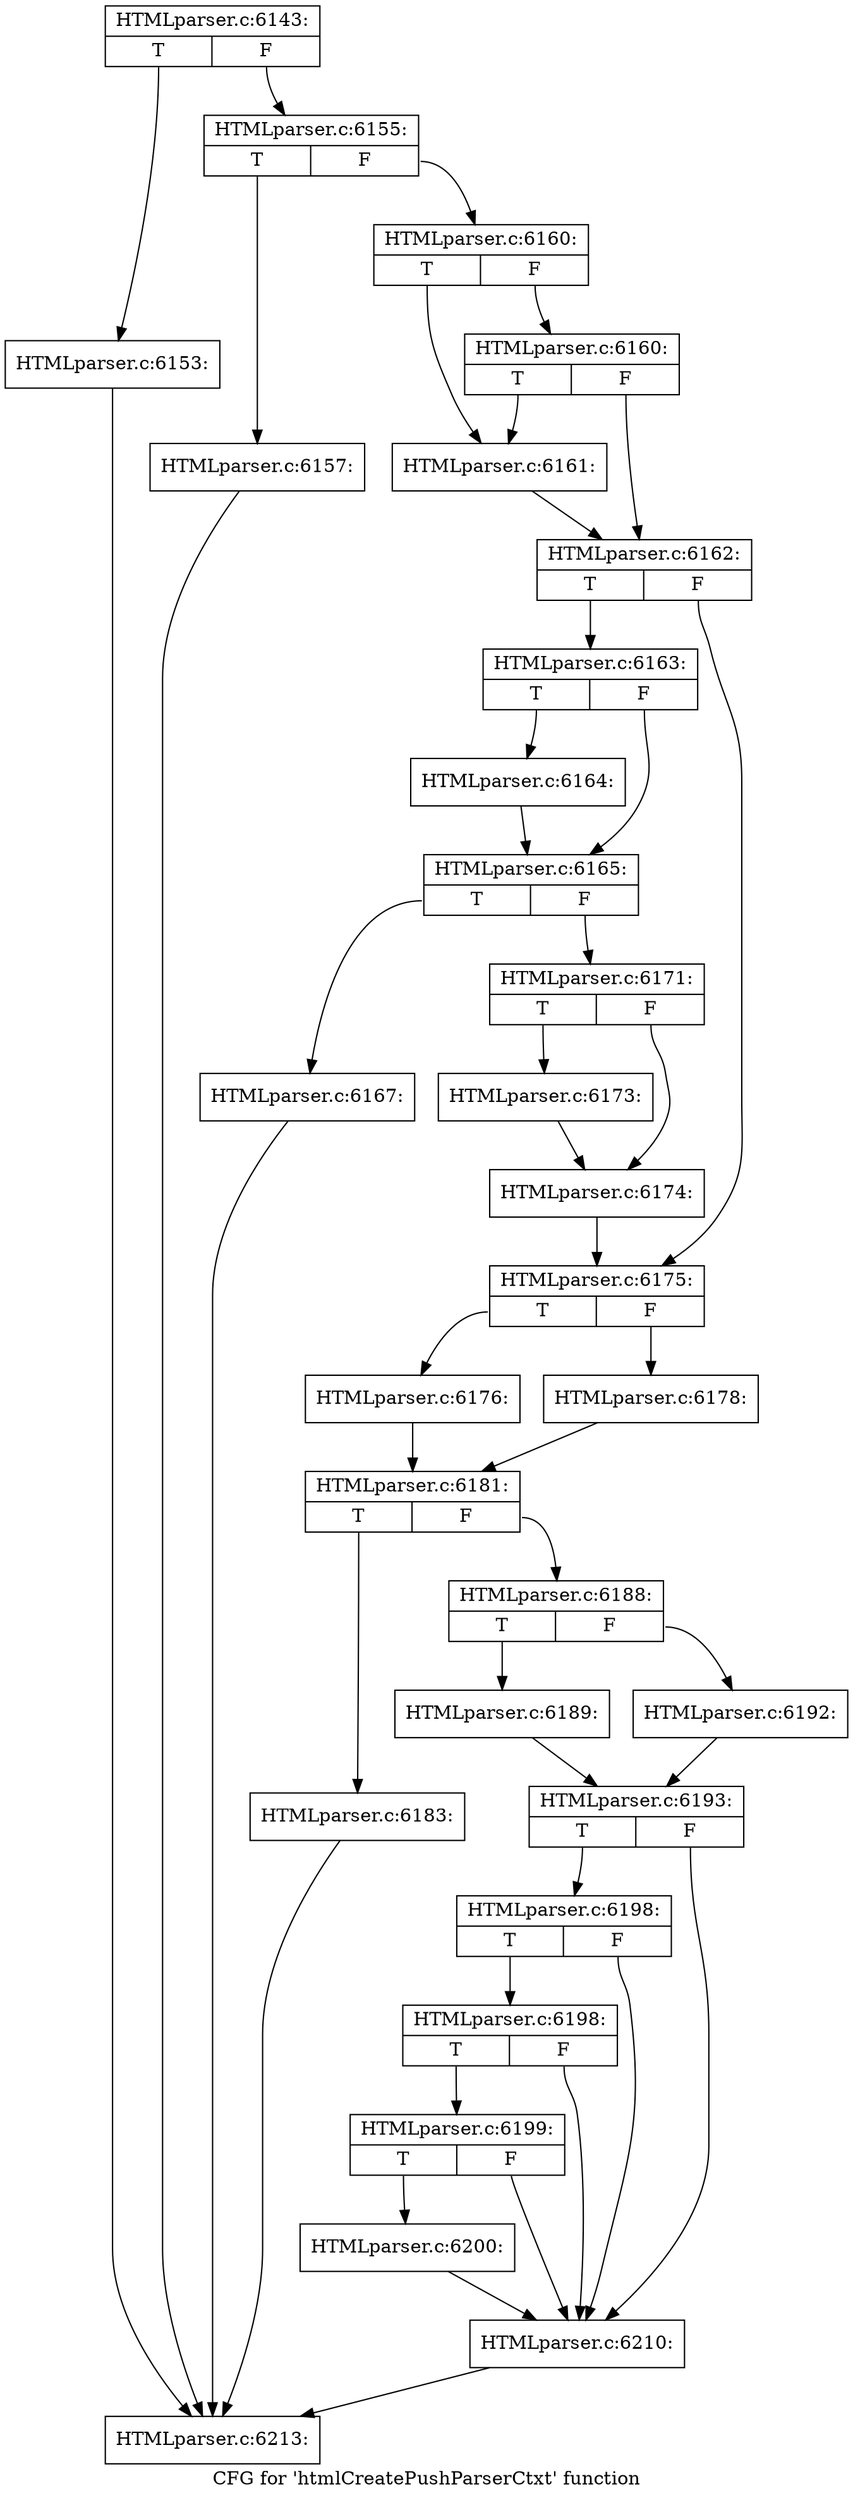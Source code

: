 digraph "CFG for 'htmlCreatePushParserCtxt' function" {
	label="CFG for 'htmlCreatePushParserCtxt' function";

	Node0x3d1faf0 [shape=record,label="{HTMLparser.c:6143:|{<s0>T|<s1>F}}"];
	Node0x3d1faf0:s0 -> Node0x3b76aa0;
	Node0x3d1faf0:s1 -> Node0x3d2e040;
	Node0x3b76aa0 [shape=record,label="{HTMLparser.c:6153:}"];
	Node0x3b76aa0 -> Node0x3a727c0;
	Node0x3d2e040 [shape=record,label="{HTMLparser.c:6155:|{<s0>T|<s1>F}}"];
	Node0x3d2e040:s0 -> Node0x3d2e3d0;
	Node0x3d2e040:s1 -> Node0x3d2e420;
	Node0x3d2e3d0 [shape=record,label="{HTMLparser.c:6157:}"];
	Node0x3d2e3d0 -> Node0x3a727c0;
	Node0x3d2e420 [shape=record,label="{HTMLparser.c:6160:|{<s0>T|<s1>F}}"];
	Node0x3d2e420:s0 -> Node0x3d2ea70;
	Node0x3d2e420:s1 -> Node0x3d2edd0;
	Node0x3d2edd0 [shape=record,label="{HTMLparser.c:6160:|{<s0>T|<s1>F}}"];
	Node0x3d2edd0:s0 -> Node0x3d2ea70;
	Node0x3d2edd0:s1 -> Node0x3d2ed80;
	Node0x3d2ea70 [shape=record,label="{HTMLparser.c:6161:}"];
	Node0x3d2ea70 -> Node0x3d2ed80;
	Node0x3d2ed80 [shape=record,label="{HTMLparser.c:6162:|{<s0>T|<s1>F}}"];
	Node0x3d2ed80:s0 -> Node0x3d2f440;
	Node0x3d2ed80:s1 -> Node0x3d2f490;
	Node0x3d2f440 [shape=record,label="{HTMLparser.c:6163:|{<s0>T|<s1>F}}"];
	Node0x3d2f440:s0 -> Node0x3d2f7d0;
	Node0x3d2f440:s1 -> Node0x3d2f820;
	Node0x3d2f7d0 [shape=record,label="{HTMLparser.c:6164:}"];
	Node0x3d2f7d0 -> Node0x3d2f820;
	Node0x3d2f820 [shape=record,label="{HTMLparser.c:6165:|{<s0>T|<s1>F}}"];
	Node0x3d2f820:s0 -> Node0x3b76c40;
	Node0x3d2f820:s1 -> Node0x3d30460;
	Node0x3b76c40 [shape=record,label="{HTMLparser.c:6167:}"];
	Node0x3b76c40 -> Node0x3a727c0;
	Node0x3d30460 [shape=record,label="{HTMLparser.c:6171:|{<s0>T|<s1>F}}"];
	Node0x3d30460:s0 -> Node0x3d331e0;
	Node0x3d30460:s1 -> Node0x3d33320;
	Node0x3d331e0 [shape=record,label="{HTMLparser.c:6173:}"];
	Node0x3d331e0 -> Node0x3d33320;
	Node0x3d33320 [shape=record,label="{HTMLparser.c:6174:}"];
	Node0x3d33320 -> Node0x3d2f490;
	Node0x3d2f490 [shape=record,label="{HTMLparser.c:6175:|{<s0>T|<s1>F}}"];
	Node0x3d2f490:s0 -> Node0x3d339d0;
	Node0x3d2f490:s1 -> Node0x3d33a70;
	Node0x3d339d0 [shape=record,label="{HTMLparser.c:6176:}"];
	Node0x3d339d0 -> Node0x3d33a20;
	Node0x3d33a70 [shape=record,label="{HTMLparser.c:6178:}"];
	Node0x3d33a70 -> Node0x3d33a20;
	Node0x3d33a20 [shape=record,label="{HTMLparser.c:6181:|{<s0>T|<s1>F}}"];
	Node0x3d33a20:s0 -> Node0x3d34ff0;
	Node0x3d33a20:s1 -> Node0x3d35320;
	Node0x3d34ff0 [shape=record,label="{HTMLparser.c:6183:}"];
	Node0x3d34ff0 -> Node0x3a727c0;
	Node0x3d35320 [shape=record,label="{HTMLparser.c:6188:|{<s0>T|<s1>F}}"];
	Node0x3d35320:s0 -> Node0x3d35df0;
	Node0x3d35320:s1 -> Node0x3d35e90;
	Node0x3d35df0 [shape=record,label="{HTMLparser.c:6189:}"];
	Node0x3d35df0 -> Node0x3d35e40;
	Node0x3d35e90 [shape=record,label="{HTMLparser.c:6192:}"];
	Node0x3d35e90 -> Node0x3d35e40;
	Node0x3d35e40 [shape=record,label="{HTMLparser.c:6193:|{<s0>T|<s1>F}}"];
	Node0x3d35e40:s0 -> Node0x3d372e0;
	Node0x3d35e40:s1 -> Node0x3d36ac0;
	Node0x3d372e0 [shape=record,label="{HTMLparser.c:6198:|{<s0>T|<s1>F}}"];
	Node0x3d372e0:s0 -> Node0x3d37260;
	Node0x3d372e0:s1 -> Node0x3d36ac0;
	Node0x3d37260 [shape=record,label="{HTMLparser.c:6198:|{<s0>T|<s1>F}}"];
	Node0x3d37260:s0 -> Node0x3d37210;
	Node0x3d37260:s1 -> Node0x3d36ac0;
	Node0x3d37210 [shape=record,label="{HTMLparser.c:6199:|{<s0>T|<s1>F}}"];
	Node0x3d37210:s0 -> Node0x3d36850;
	Node0x3d37210:s1 -> Node0x3d36ac0;
	Node0x3d36850 [shape=record,label="{HTMLparser.c:6200:}"];
	Node0x3d36850 -> Node0x3d36ac0;
	Node0x3d36ac0 [shape=record,label="{HTMLparser.c:6210:}"];
	Node0x3d36ac0 -> Node0x3a727c0;
	Node0x3a727c0 [shape=record,label="{HTMLparser.c:6213:}"];
}
